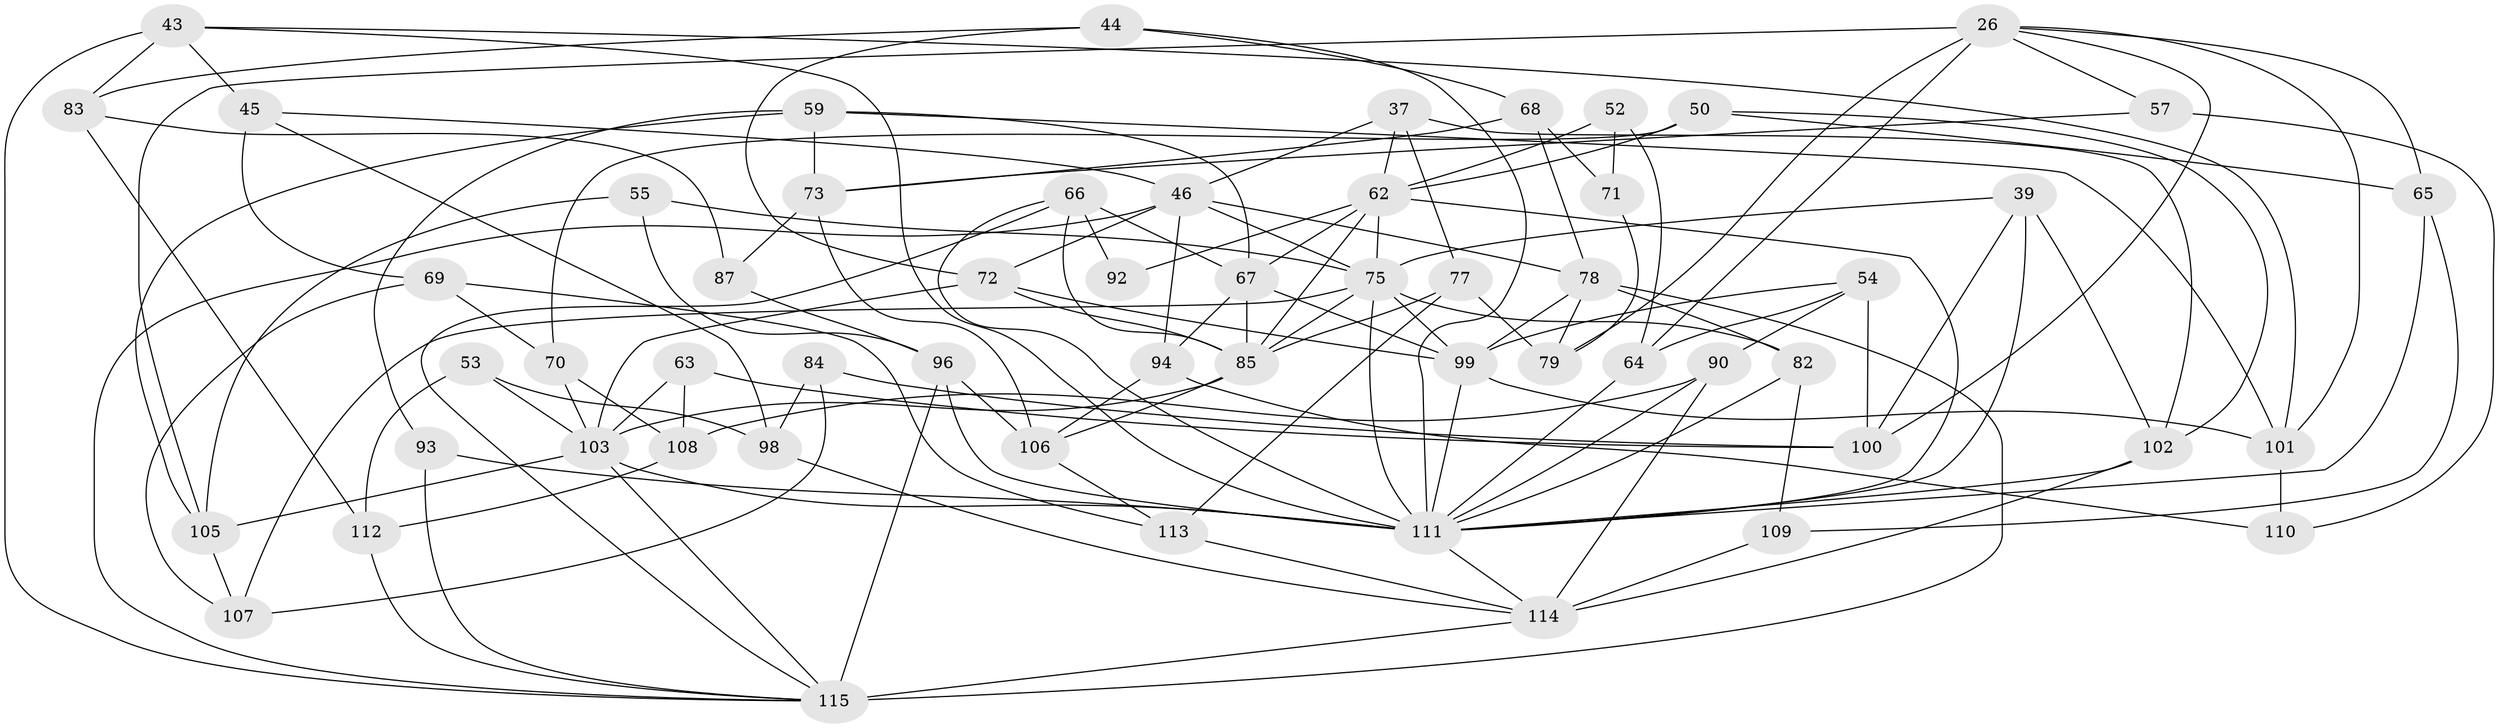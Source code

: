 // original degree distribution, {4: 1.0}
// Generated by graph-tools (version 1.1) at 2025/59/03/09/25 04:59:36]
// undirected, 57 vertices, 138 edges
graph export_dot {
graph [start="1"]
  node [color=gray90,style=filled];
  26 [super="+9+12"];
  37;
  39;
  43 [super="+28"];
  44;
  45;
  46 [super="+1+30"];
  50;
  52;
  53;
  54;
  55;
  57;
  59 [super="+3"];
  62 [super="+10+47+58"];
  63;
  64;
  65;
  66 [super="+15"];
  67 [super="+14+35"];
  68 [super="+25"];
  69;
  70;
  71;
  72 [super="+60"];
  73 [super="+42"];
  75 [super="+11+34+61"];
  77;
  78 [super="+48"];
  79;
  82;
  83;
  84;
  85 [super="+56"];
  87;
  90;
  92;
  93;
  94;
  96 [super="+81+86"];
  98 [super="+40"];
  99 [super="+49"];
  100 [super="+31"];
  101 [super="+91"];
  102 [super="+36"];
  103 [super="+97"];
  105 [super="+21"];
  106 [super="+95"];
  107;
  108;
  109;
  110;
  111 [super="+32+89+76"];
  112;
  113;
  114 [super="+33+104"];
  115 [super="+24+88"];
  26 -- 79;
  26 -- 57;
  26 -- 64;
  26 -- 101;
  26 -- 65;
  26 -- 100;
  26 -- 105 [weight=2];
  37 -- 77;
  37 -- 46;
  37 -- 62;
  37 -- 102;
  39 -- 100;
  39 -- 75;
  39 -- 111;
  39 -- 102;
  43 -- 83;
  43 -- 101;
  43 -- 115 [weight=2];
  43 -- 45;
  43 -- 111;
  44 -- 68;
  44 -- 83;
  44 -- 72;
  44 -- 111;
  45 -- 46;
  45 -- 69;
  45 -- 98;
  46 -- 78;
  46 -- 75 [weight=2];
  46 -- 72;
  46 -- 94;
  46 -- 115;
  50 -- 102;
  50 -- 70;
  50 -- 65;
  50 -- 62;
  52 -- 71;
  52 -- 64;
  52 -- 62 [weight=2];
  53 -- 112;
  53 -- 98 [weight=2];
  53 -- 103;
  54 -- 99;
  54 -- 64;
  54 -- 90;
  54 -- 100;
  55 -- 105;
  55 -- 75 [weight=2];
  55 -- 96;
  57 -- 73 [weight=2];
  57 -- 110;
  59 -- 93 [weight=2];
  59 -- 73;
  59 -- 101;
  59 -- 67;
  59 -- 105;
  62 -- 111 [weight=3];
  62 -- 75;
  62 -- 67 [weight=2];
  62 -- 92 [weight=2];
  62 -- 85 [weight=2];
  63 -- 108;
  63 -- 103;
  63 -- 100 [weight=2];
  64 -- 111;
  65 -- 109;
  65 -- 111;
  66 -- 92 [weight=2];
  66 -- 85;
  66 -- 67;
  66 -- 111;
  66 -- 115;
  67 -- 85 [weight=2];
  67 -- 94;
  67 -- 99;
  68 -- 71 [weight=2];
  68 -- 73;
  68 -- 78 [weight=2];
  69 -- 70;
  69 -- 107;
  69 -- 113;
  70 -- 108;
  70 -- 103;
  71 -- 79;
  72 -- 99 [weight=2];
  72 -- 85;
  72 -- 103;
  73 -- 87;
  73 -- 106;
  75 -- 99;
  75 -- 82;
  75 -- 85 [weight=2];
  75 -- 107;
  75 -- 111;
  77 -- 113;
  77 -- 79;
  77 -- 85;
  78 -- 115 [weight=2];
  78 -- 79;
  78 -- 82;
  78 -- 99;
  82 -- 109;
  82 -- 111;
  83 -- 112;
  83 -- 87;
  84 -- 107;
  84 -- 98 [weight=2];
  84 -- 100;
  85 -- 103;
  85 -- 106 [weight=2];
  87 -- 96 [weight=2];
  90 -- 108;
  90 -- 114;
  90 -- 111;
  93 -- 115;
  93 -- 111;
  94 -- 106;
  94 -- 110;
  96 -- 106;
  96 -- 111 [weight=2];
  96 -- 115 [weight=2];
  98 -- 114;
  99 -- 101;
  99 -- 111;
  101 -- 110 [weight=2];
  102 -- 114 [weight=2];
  102 -- 111;
  103 -- 111 [weight=4];
  103 -- 105;
  103 -- 115 [weight=2];
  105 -- 107;
  106 -- 113;
  108 -- 112;
  109 -- 114 [weight=2];
  111 -- 114;
  112 -- 115;
  113 -- 114;
  114 -- 115 [weight=2];
}
